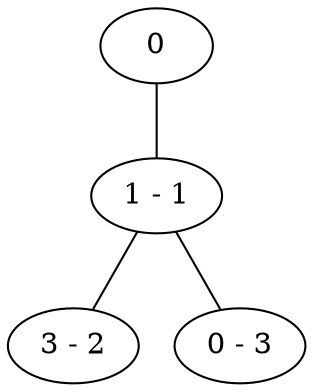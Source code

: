 graph new_graph {
	0;
	1[label="1 - 1"];
	2[label="3 - 2"];
	3[label="0 - 3"];
	0--1;
	1--2;
	1--3;
	}
